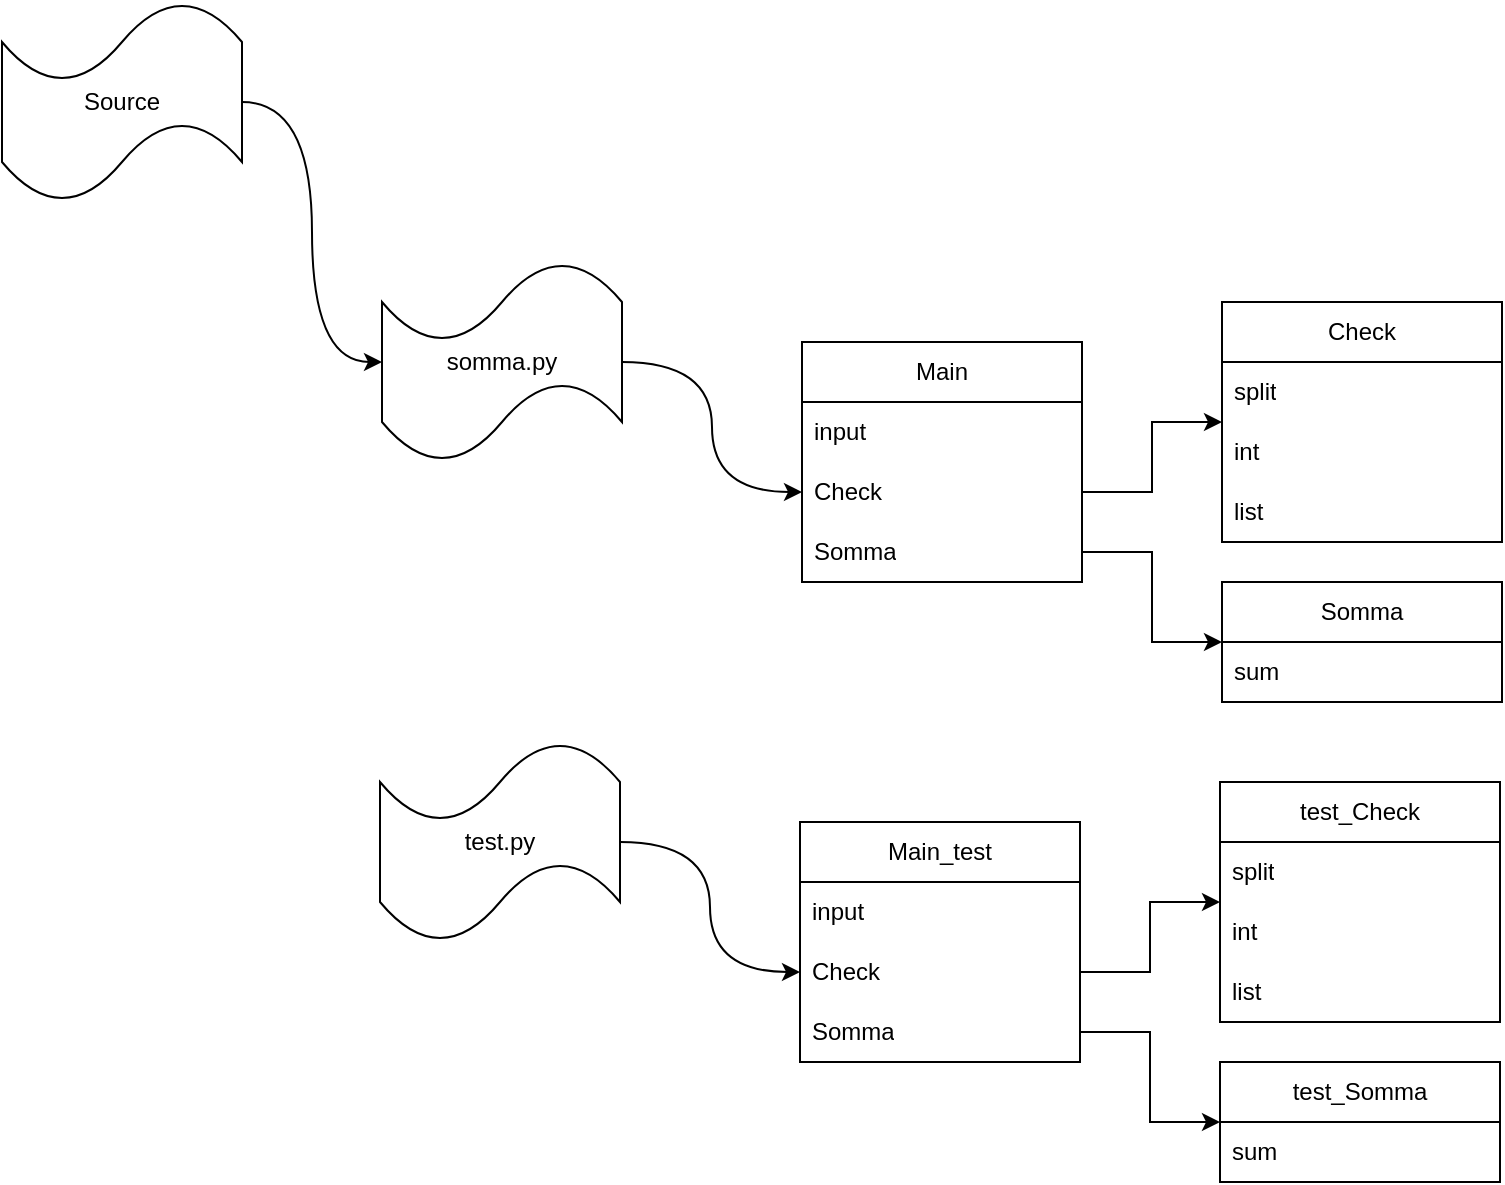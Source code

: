 <mxfile version="24.0.7" type="github">
  <diagram name="Pagina-1" id="UA9TIj3snHwEE2qb6Wgv">
    <mxGraphModel dx="1050" dy="564" grid="1" gridSize="10" guides="1" tooltips="1" connect="1" arrows="1" fold="1" page="1" pageScale="1" pageWidth="827" pageHeight="1169" math="0" shadow="0">
      <root>
        <mxCell id="0" />
        <mxCell id="1" parent="0" />
        <mxCell id="S_qzg-EAZh7tFKBQbcjJ-1" value="Source" style="shape=tape;whiteSpace=wrap;html=1;" vertex="1" parent="1">
          <mxGeometry x="40" y="30" width="120" height="100" as="geometry" />
        </mxCell>
        <mxCell id="S_qzg-EAZh7tFKBQbcjJ-10" style="edgeStyle=orthogonalEdgeStyle;rounded=0;orthogonalLoop=1;jettySize=auto;html=1;entryX=0;entryY=0.5;entryDx=0;entryDy=0;curved=1;" edge="1" parent="1" source="S_qzg-EAZh7tFKBQbcjJ-2" target="S_qzg-EAZh7tFKBQbcjJ-19">
          <mxGeometry relative="1" as="geometry">
            <mxPoint x="400" y="250" as="targetPoint" />
          </mxGeometry>
        </mxCell>
        <mxCell id="S_qzg-EAZh7tFKBQbcjJ-2" value="somma.py" style="shape=tape;whiteSpace=wrap;html=1;" vertex="1" parent="1">
          <mxGeometry x="230" y="160" width="120" height="100" as="geometry" />
        </mxCell>
        <mxCell id="S_qzg-EAZh7tFKBQbcjJ-3" style="edgeStyle=orthogonalEdgeStyle;rounded=0;orthogonalLoop=1;jettySize=auto;html=1;entryX=0;entryY=0.5;entryDx=0;entryDy=0;entryPerimeter=0;curved=1;" edge="1" parent="1" source="S_qzg-EAZh7tFKBQbcjJ-1" target="S_qzg-EAZh7tFKBQbcjJ-2">
          <mxGeometry relative="1" as="geometry" />
        </mxCell>
        <mxCell id="S_qzg-EAZh7tFKBQbcjJ-5" value="Check" style="swimlane;fontStyle=0;childLayout=stackLayout;horizontal=1;startSize=30;horizontalStack=0;resizeParent=1;resizeParentMax=0;resizeLast=0;collapsible=1;marginBottom=0;whiteSpace=wrap;html=1;" vertex="1" parent="1">
          <mxGeometry x="650" y="180" width="140" height="120" as="geometry" />
        </mxCell>
        <mxCell id="S_qzg-EAZh7tFKBQbcjJ-6" value="split" style="text;strokeColor=none;fillColor=none;align=left;verticalAlign=middle;spacingLeft=4;spacingRight=4;overflow=hidden;points=[[0,0.5],[1,0.5]];portConstraint=eastwest;rotatable=0;whiteSpace=wrap;html=1;" vertex="1" parent="S_qzg-EAZh7tFKBQbcjJ-5">
          <mxGeometry y="30" width="140" height="30" as="geometry" />
        </mxCell>
        <mxCell id="S_qzg-EAZh7tFKBQbcjJ-7" value="int" style="text;strokeColor=none;fillColor=none;align=left;verticalAlign=middle;spacingLeft=4;spacingRight=4;overflow=hidden;points=[[0,0.5],[1,0.5]];portConstraint=eastwest;rotatable=0;whiteSpace=wrap;html=1;" vertex="1" parent="S_qzg-EAZh7tFKBQbcjJ-5">
          <mxGeometry y="60" width="140" height="30" as="geometry" />
        </mxCell>
        <mxCell id="S_qzg-EAZh7tFKBQbcjJ-8" value="list" style="text;strokeColor=none;fillColor=none;align=left;verticalAlign=middle;spacingLeft=4;spacingRight=4;overflow=hidden;points=[[0,0.5],[1,0.5]];portConstraint=eastwest;rotatable=0;whiteSpace=wrap;html=1;" vertex="1" parent="S_qzg-EAZh7tFKBQbcjJ-5">
          <mxGeometry y="90" width="140" height="30" as="geometry" />
        </mxCell>
        <mxCell id="S_qzg-EAZh7tFKBQbcjJ-13" value="Somma" style="swimlane;fontStyle=0;childLayout=stackLayout;horizontal=1;startSize=30;horizontalStack=0;resizeParent=1;resizeParentMax=0;resizeLast=0;collapsible=1;marginBottom=0;whiteSpace=wrap;html=1;" vertex="1" parent="1">
          <mxGeometry x="650" y="320" width="140" height="60" as="geometry" />
        </mxCell>
        <mxCell id="S_qzg-EAZh7tFKBQbcjJ-14" value="sum" style="text;strokeColor=none;fillColor=none;align=left;verticalAlign=middle;spacingLeft=4;spacingRight=4;overflow=hidden;points=[[0,0.5],[1,0.5]];portConstraint=eastwest;rotatable=0;whiteSpace=wrap;html=1;" vertex="1" parent="S_qzg-EAZh7tFKBQbcjJ-13">
          <mxGeometry y="30" width="140" height="30" as="geometry" />
        </mxCell>
        <mxCell id="S_qzg-EAZh7tFKBQbcjJ-17" value="Main" style="swimlane;fontStyle=0;childLayout=stackLayout;horizontal=1;startSize=30;horizontalStack=0;resizeParent=1;resizeParentMax=0;resizeLast=0;collapsible=1;marginBottom=0;whiteSpace=wrap;html=1;" vertex="1" parent="1">
          <mxGeometry x="440" y="200" width="140" height="120" as="geometry" />
        </mxCell>
        <mxCell id="S_qzg-EAZh7tFKBQbcjJ-18" value="input" style="text;strokeColor=none;fillColor=none;align=left;verticalAlign=middle;spacingLeft=4;spacingRight=4;overflow=hidden;points=[[0,0.5],[1,0.5]];portConstraint=eastwest;rotatable=0;whiteSpace=wrap;html=1;" vertex="1" parent="S_qzg-EAZh7tFKBQbcjJ-17">
          <mxGeometry y="30" width="140" height="30" as="geometry" />
        </mxCell>
        <mxCell id="S_qzg-EAZh7tFKBQbcjJ-19" value="Check" style="text;strokeColor=none;fillColor=none;align=left;verticalAlign=middle;spacingLeft=4;spacingRight=4;overflow=hidden;points=[[0,0.5],[1,0.5]];portConstraint=eastwest;rotatable=0;whiteSpace=wrap;html=1;" vertex="1" parent="S_qzg-EAZh7tFKBQbcjJ-17">
          <mxGeometry y="60" width="140" height="30" as="geometry" />
        </mxCell>
        <mxCell id="S_qzg-EAZh7tFKBQbcjJ-20" value="Somma" style="text;strokeColor=none;fillColor=none;align=left;verticalAlign=middle;spacingLeft=4;spacingRight=4;overflow=hidden;points=[[0,0.5],[1,0.5]];portConstraint=eastwest;rotatable=0;whiteSpace=wrap;html=1;" vertex="1" parent="S_qzg-EAZh7tFKBQbcjJ-17">
          <mxGeometry y="90" width="140" height="30" as="geometry" />
        </mxCell>
        <mxCell id="S_qzg-EAZh7tFKBQbcjJ-21" style="edgeStyle=orthogonalEdgeStyle;rounded=0;orthogonalLoop=1;jettySize=auto;html=1;" edge="1" parent="1" source="S_qzg-EAZh7tFKBQbcjJ-19" target="S_qzg-EAZh7tFKBQbcjJ-5">
          <mxGeometry relative="1" as="geometry" />
        </mxCell>
        <mxCell id="S_qzg-EAZh7tFKBQbcjJ-22" style="edgeStyle=orthogonalEdgeStyle;rounded=0;orthogonalLoop=1;jettySize=auto;html=1;" edge="1" parent="1" source="S_qzg-EAZh7tFKBQbcjJ-20" target="S_qzg-EAZh7tFKBQbcjJ-13">
          <mxGeometry relative="1" as="geometry" />
        </mxCell>
        <mxCell id="S_qzg-EAZh7tFKBQbcjJ-40" style="edgeStyle=orthogonalEdgeStyle;rounded=0;orthogonalLoop=1;jettySize=auto;html=1;entryX=0;entryY=0.5;entryDx=0;entryDy=0;curved=1;" edge="1" parent="1" source="S_qzg-EAZh7tFKBQbcjJ-41" target="S_qzg-EAZh7tFKBQbcjJ-51">
          <mxGeometry relative="1" as="geometry">
            <mxPoint x="399" y="490" as="targetPoint" />
          </mxGeometry>
        </mxCell>
        <mxCell id="S_qzg-EAZh7tFKBQbcjJ-41" value="test.py" style="shape=tape;whiteSpace=wrap;html=1;" vertex="1" parent="1">
          <mxGeometry x="229" y="400" width="120" height="100" as="geometry" />
        </mxCell>
        <mxCell id="S_qzg-EAZh7tFKBQbcjJ-43" value="test_Check" style="swimlane;fontStyle=0;childLayout=stackLayout;horizontal=1;startSize=30;horizontalStack=0;resizeParent=1;resizeParentMax=0;resizeLast=0;collapsible=1;marginBottom=0;whiteSpace=wrap;html=1;" vertex="1" parent="1">
          <mxGeometry x="649" y="420" width="140" height="120" as="geometry" />
        </mxCell>
        <mxCell id="S_qzg-EAZh7tFKBQbcjJ-44" value="split" style="text;strokeColor=none;fillColor=none;align=left;verticalAlign=middle;spacingLeft=4;spacingRight=4;overflow=hidden;points=[[0,0.5],[1,0.5]];portConstraint=eastwest;rotatable=0;whiteSpace=wrap;html=1;" vertex="1" parent="S_qzg-EAZh7tFKBQbcjJ-43">
          <mxGeometry y="30" width="140" height="30" as="geometry" />
        </mxCell>
        <mxCell id="S_qzg-EAZh7tFKBQbcjJ-45" value="int" style="text;strokeColor=none;fillColor=none;align=left;verticalAlign=middle;spacingLeft=4;spacingRight=4;overflow=hidden;points=[[0,0.5],[1,0.5]];portConstraint=eastwest;rotatable=0;whiteSpace=wrap;html=1;" vertex="1" parent="S_qzg-EAZh7tFKBQbcjJ-43">
          <mxGeometry y="60" width="140" height="30" as="geometry" />
        </mxCell>
        <mxCell id="S_qzg-EAZh7tFKBQbcjJ-46" value="list" style="text;strokeColor=none;fillColor=none;align=left;verticalAlign=middle;spacingLeft=4;spacingRight=4;overflow=hidden;points=[[0,0.5],[1,0.5]];portConstraint=eastwest;rotatable=0;whiteSpace=wrap;html=1;" vertex="1" parent="S_qzg-EAZh7tFKBQbcjJ-43">
          <mxGeometry y="90" width="140" height="30" as="geometry" />
        </mxCell>
        <mxCell id="S_qzg-EAZh7tFKBQbcjJ-47" value="test_Somma" style="swimlane;fontStyle=0;childLayout=stackLayout;horizontal=1;startSize=30;horizontalStack=0;resizeParent=1;resizeParentMax=0;resizeLast=0;collapsible=1;marginBottom=0;whiteSpace=wrap;html=1;" vertex="1" parent="1">
          <mxGeometry x="649" y="560" width="140" height="60" as="geometry" />
        </mxCell>
        <mxCell id="S_qzg-EAZh7tFKBQbcjJ-48" value="sum" style="text;strokeColor=none;fillColor=none;align=left;verticalAlign=middle;spacingLeft=4;spacingRight=4;overflow=hidden;points=[[0,0.5],[1,0.5]];portConstraint=eastwest;rotatable=0;whiteSpace=wrap;html=1;" vertex="1" parent="S_qzg-EAZh7tFKBQbcjJ-47">
          <mxGeometry y="30" width="140" height="30" as="geometry" />
        </mxCell>
        <mxCell id="S_qzg-EAZh7tFKBQbcjJ-49" value="Main_test" style="swimlane;fontStyle=0;childLayout=stackLayout;horizontal=1;startSize=30;horizontalStack=0;resizeParent=1;resizeParentMax=0;resizeLast=0;collapsible=1;marginBottom=0;whiteSpace=wrap;html=1;" vertex="1" parent="1">
          <mxGeometry x="439" y="440" width="140" height="120" as="geometry" />
        </mxCell>
        <mxCell id="S_qzg-EAZh7tFKBQbcjJ-50" value="input" style="text;strokeColor=none;fillColor=none;align=left;verticalAlign=middle;spacingLeft=4;spacingRight=4;overflow=hidden;points=[[0,0.5],[1,0.5]];portConstraint=eastwest;rotatable=0;whiteSpace=wrap;html=1;" vertex="1" parent="S_qzg-EAZh7tFKBQbcjJ-49">
          <mxGeometry y="30" width="140" height="30" as="geometry" />
        </mxCell>
        <mxCell id="S_qzg-EAZh7tFKBQbcjJ-51" value="Check" style="text;strokeColor=none;fillColor=none;align=left;verticalAlign=middle;spacingLeft=4;spacingRight=4;overflow=hidden;points=[[0,0.5],[1,0.5]];portConstraint=eastwest;rotatable=0;whiteSpace=wrap;html=1;" vertex="1" parent="S_qzg-EAZh7tFKBQbcjJ-49">
          <mxGeometry y="60" width="140" height="30" as="geometry" />
        </mxCell>
        <mxCell id="S_qzg-EAZh7tFKBQbcjJ-52" value="Somma" style="text;strokeColor=none;fillColor=none;align=left;verticalAlign=middle;spacingLeft=4;spacingRight=4;overflow=hidden;points=[[0,0.5],[1,0.5]];portConstraint=eastwest;rotatable=0;whiteSpace=wrap;html=1;" vertex="1" parent="S_qzg-EAZh7tFKBQbcjJ-49">
          <mxGeometry y="90" width="140" height="30" as="geometry" />
        </mxCell>
        <mxCell id="S_qzg-EAZh7tFKBQbcjJ-53" style="edgeStyle=orthogonalEdgeStyle;rounded=0;orthogonalLoop=1;jettySize=auto;html=1;" edge="1" parent="1" source="S_qzg-EAZh7tFKBQbcjJ-51" target="S_qzg-EAZh7tFKBQbcjJ-43">
          <mxGeometry relative="1" as="geometry" />
        </mxCell>
        <mxCell id="S_qzg-EAZh7tFKBQbcjJ-54" style="edgeStyle=orthogonalEdgeStyle;rounded=0;orthogonalLoop=1;jettySize=auto;html=1;" edge="1" parent="1" source="S_qzg-EAZh7tFKBQbcjJ-52" target="S_qzg-EAZh7tFKBQbcjJ-47">
          <mxGeometry relative="1" as="geometry" />
        </mxCell>
      </root>
    </mxGraphModel>
  </diagram>
</mxfile>
